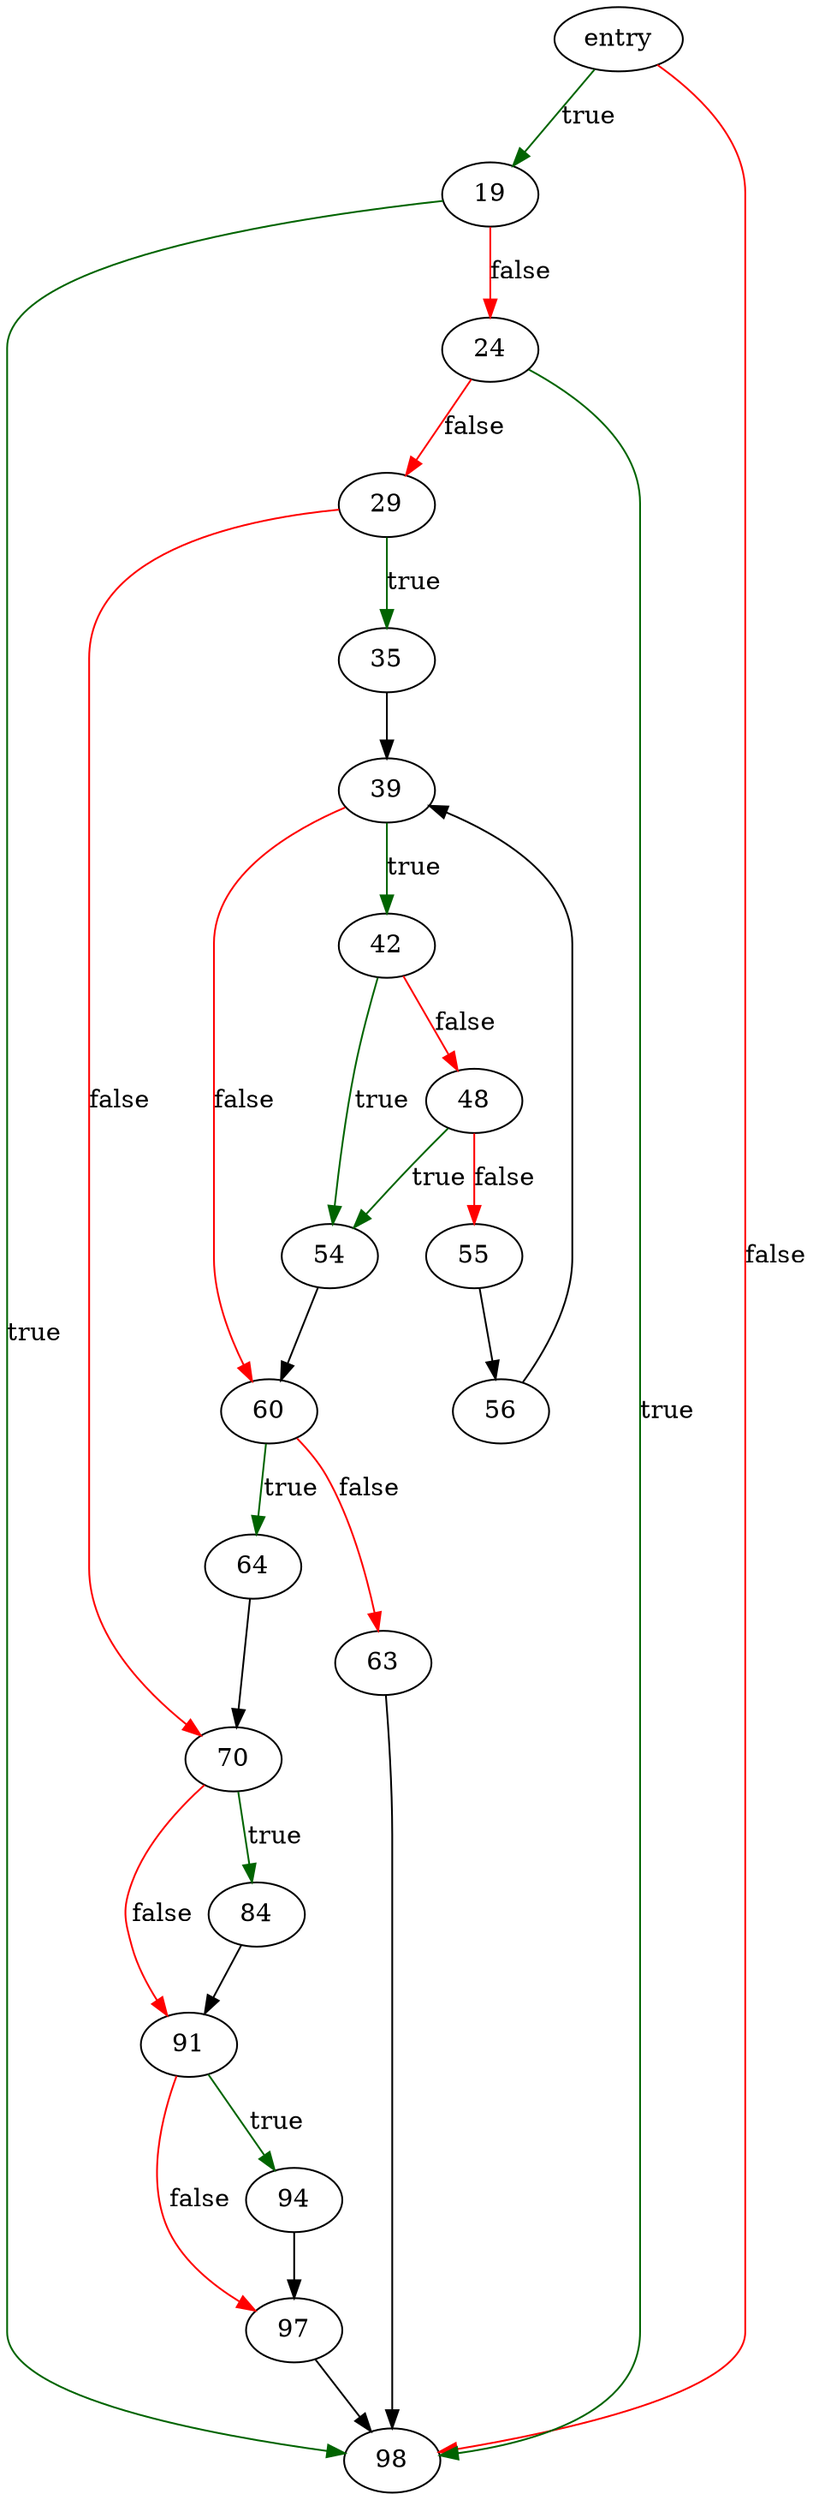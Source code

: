 digraph "sqlite3FkDropTable" {
	// Node definitions.
	3 [label=entry];
	19;
	24;
	29;
	35;
	39;
	42;
	48;
	54;
	55;
	56;
	60;
	63;
	64;
	70;
	84;
	91;
	94;
	97;
	98;

	// Edge definitions.
	3 -> 19 [
		color=darkgreen
		label=true
	];
	3 -> 98 [
		color=red
		label=false
	];
	19 -> 24 [
		color=red
		label=false
	];
	19 -> 98 [
		color=darkgreen
		label=true
	];
	24 -> 29 [
		color=red
		label=false
	];
	24 -> 98 [
		color=darkgreen
		label=true
	];
	29 -> 35 [
		color=darkgreen
		label=true
	];
	29 -> 70 [
		color=red
		label=false
	];
	35 -> 39;
	39 -> 42 [
		color=darkgreen
		label=true
	];
	39 -> 60 [
		color=red
		label=false
	];
	42 -> 48 [
		color=red
		label=false
	];
	42 -> 54 [
		color=darkgreen
		label=true
	];
	48 -> 54 [
		color=darkgreen
		label=true
	];
	48 -> 55 [
		color=red
		label=false
	];
	54 -> 60;
	55 -> 56;
	56 -> 39;
	60 -> 63 [
		color=red
		label=false
	];
	60 -> 64 [
		color=darkgreen
		label=true
	];
	63 -> 98;
	64 -> 70;
	70 -> 84 [
		color=darkgreen
		label=true
	];
	70 -> 91 [
		color=red
		label=false
	];
	84 -> 91;
	91 -> 94 [
		color=darkgreen
		label=true
	];
	91 -> 97 [
		color=red
		label=false
	];
	94 -> 97;
	97 -> 98;
}